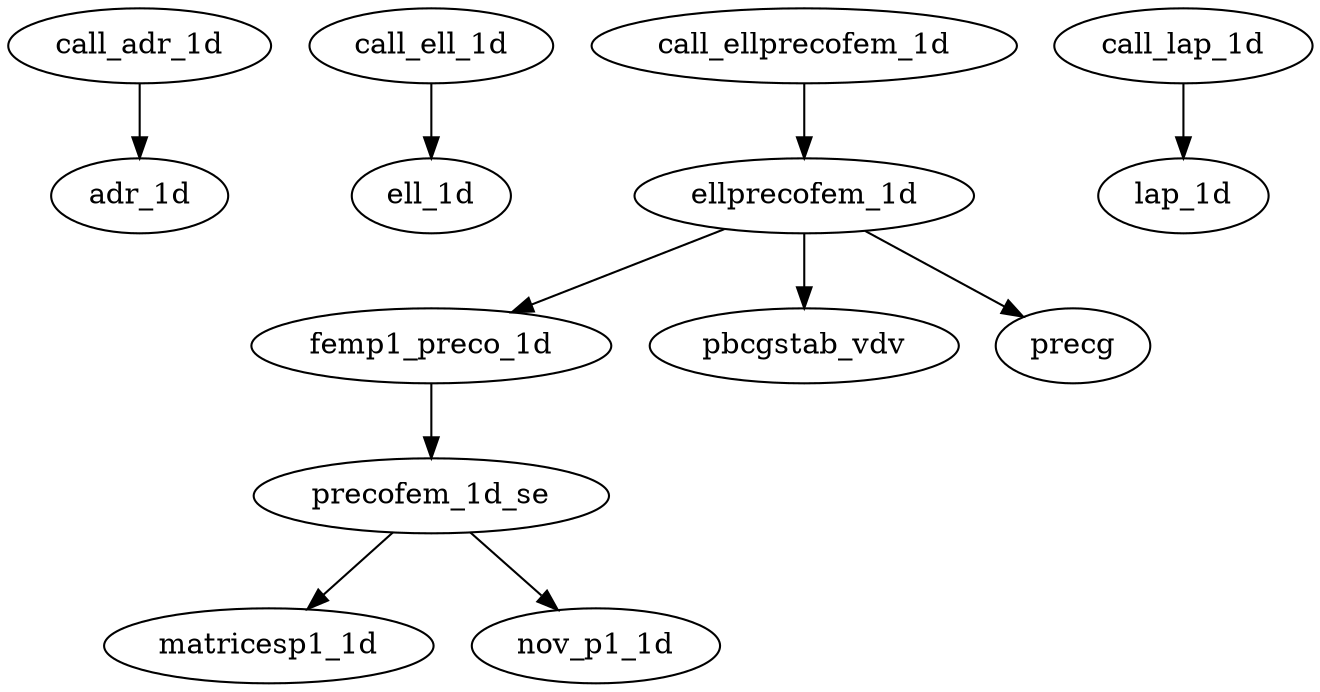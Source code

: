 /* Created by mdot for Matlab */
digraph m2html {
  call_adr_1d -> adr_1d;
  call_ell_1d -> ell_1d;
  call_ellprecofem_1d -> ellprecofem_1d;
  call_lap_1d -> lap_1d;
  ellprecofem_1d -> femp1_preco_1d;
  ellprecofem_1d -> pbcgstab_vdv;
  ellprecofem_1d -> precg;
  femp1_preco_1d -> precofem_1d_se;
  precofem_1d_se -> matricesp1_1d;
  precofem_1d_se -> nov_p1_1d;

  adr_1d [URL="adr_1d.html"];
  call_adr_1d [URL="call_adr_1d.html"];
  call_ell_1d [URL="call_ell_1d.html"];
  call_ellprecofem_1d [URL="call_ellprecofem_1d.html"];
  call_lap_1d [URL="call_lap_1d.html"];
  ell_1d [URL="ell_1d.html"];
  ellprecofem_1d [URL="ellprecofem_1d.html"];
  femp1_preco_1d [URL="femp1_preco_1d.html"];
  lap_1d [URL="lap_1d.html"];
  matricesp1_1d [URL="matricesp1_1d.html"];
  nov_p1_1d [URL="nov_p1_1d.html"];
  pbcgstab_vdv [URL="pbcgstab_vdv.html"];
  precg [URL="precg.html"];
  precofem_1d_se [URL="precofem_1d_se.html"];
}